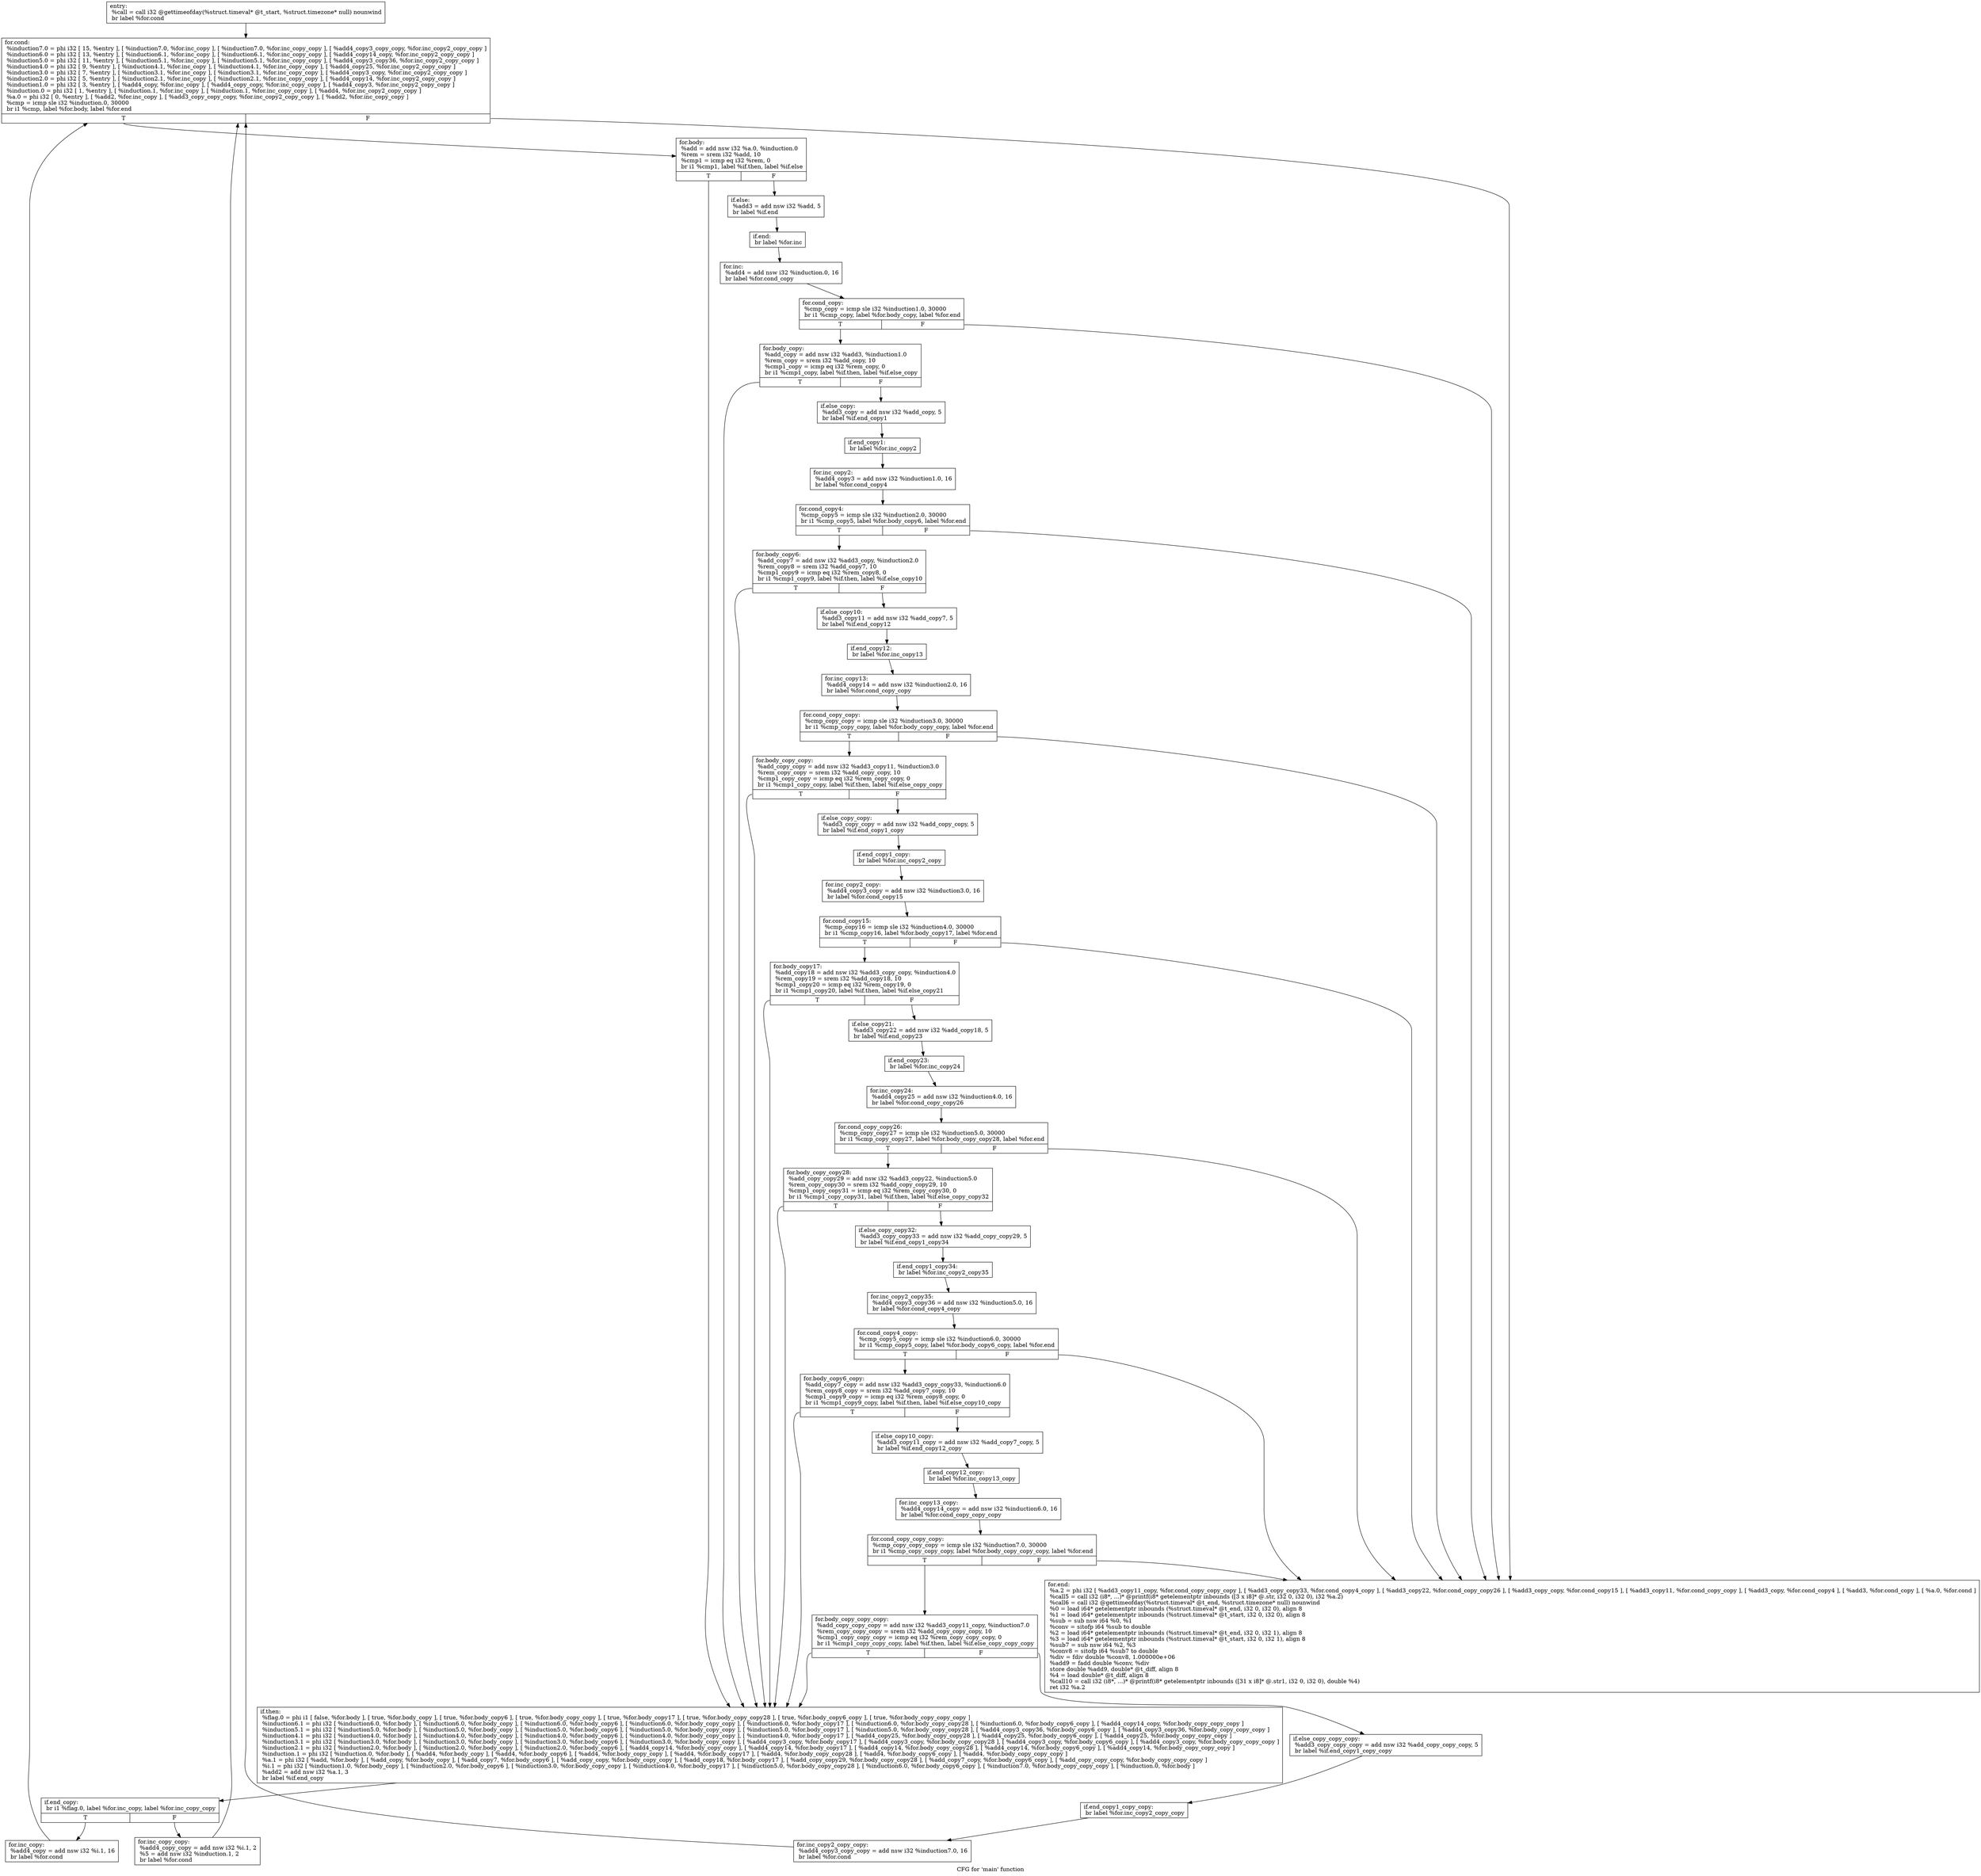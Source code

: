 digraph "CFG for 'main' function" {
	label="CFG for 'main' function";

	Node0x254d750 [shape=record,label="{entry:\l  %call = call i32 @gettimeofday(%struct.timeval* @t_start, %struct.timezone* null) nounwind\l  br label %for.cond\l}"];
	Node0x254d750 -> Node0x254d7b0;
	Node0x254d7b0 [shape=record,label="{for.cond:                                         \l  %induction7.0 = phi i32 [ 15, %entry ], [ %induction7.0, %for.inc_copy ], [ %induction7.0, %for.inc_copy_copy ], [ %add4_copy3_copy_copy, %for.inc_copy2_copy_copy ]\l  %induction6.0 = phi i32 [ 13, %entry ], [ %induction6.1, %for.inc_copy ], [ %induction6.1, %for.inc_copy_copy ], [ %add4_copy14_copy, %for.inc_copy2_copy_copy ]\l  %induction5.0 = phi i32 [ 11, %entry ], [ %induction5.1, %for.inc_copy ], [ %induction5.1, %for.inc_copy_copy ], [ %add4_copy3_copy36, %for.inc_copy2_copy_copy ]\l  %induction4.0 = phi i32 [ 9, %entry ], [ %induction4.1, %for.inc_copy ], [ %induction4.1, %for.inc_copy_copy ], [ %add4_copy25, %for.inc_copy2_copy_copy ]\l  %induction3.0 = phi i32 [ 7, %entry ], [ %induction3.1, %for.inc_copy ], [ %induction3.1, %for.inc_copy_copy ], [ %add4_copy3_copy, %for.inc_copy2_copy_copy ]\l  %induction2.0 = phi i32 [ 5, %entry ], [ %induction2.1, %for.inc_copy ], [ %induction2.1, %for.inc_copy_copy ], [ %add4_copy14, %for.inc_copy2_copy_copy ]\l  %induction1.0 = phi i32 [ 3, %entry ], [ %add4_copy, %for.inc_copy ], [ %add4_copy_copy, %for.inc_copy_copy ], [ %add4_copy3, %for.inc_copy2_copy_copy ]\l  %induction.0 = phi i32 [ 1, %entry ], [ %induction.1, %for.inc_copy ], [ %induction.1, %for.inc_copy_copy ], [ %add4, %for.inc_copy2_copy_copy ]\l  %a.0 = phi i32 [ 0, %entry ], [ %add2, %for.inc_copy ], [ %add3_copy_copy_copy, %for.inc_copy2_copy_copy ], [ %add2, %for.inc_copy_copy ]\l  %cmp = icmp sle i32 %induction.0, 30000\l  br i1 %cmp, label %for.body, label %for.end\l|{<s0>T|<s1>F}}"];
	Node0x254d7b0:s0 -> Node0x254e760;
	Node0x254d7b0:s1 -> Node0x254a8e0;
	Node0x254e760 [shape=record,label="{for.body:                                         \l  %add = add nsw i32 %a.0, %induction.0\l  %rem = srem i32 %add, 10\l  %cmp1 = icmp eq i32 %rem, 0\l  br i1 %cmp1, label %if.then, label %if.else\l|{<s0>T|<s1>F}}"];
	Node0x254e760:s0 -> Node0x254e7c0;
	Node0x254e760:s1 -> Node0x254a7c0;
	Node0x254e7c0 [shape=record,label="{if.then:                                          \l  %flag.0 = phi i1 [ false, %for.body ], [ true, %for.body_copy ], [ true, %for.body_copy6 ], [ true, %for.body_copy_copy ], [ true, %for.body_copy17 ], [ true, %for.body_copy_copy28 ], [ true, %for.body_copy6_copy ], [ true, %for.body_copy_copy_copy ]\l  %induction6.1 = phi i32 [ %induction6.0, %for.body ], [ %induction6.0, %for.body_copy ], [ %induction6.0, %for.body_copy6 ], [ %induction6.0, %for.body_copy_copy ], [ %induction6.0, %for.body_copy17 ], [ %induction6.0, %for.body_copy_copy28 ], [ %induction6.0, %for.body_copy6_copy ], [ %add4_copy14_copy, %for.body_copy_copy_copy ]\l  %induction5.1 = phi i32 [ %induction5.0, %for.body ], [ %induction5.0, %for.body_copy ], [ %induction5.0, %for.body_copy6 ], [ %induction5.0, %for.body_copy_copy ], [ %induction5.0, %for.body_copy17 ], [ %induction5.0, %for.body_copy_copy28 ], [ %add4_copy3_copy36, %for.body_copy6_copy ], [ %add4_copy3_copy36, %for.body_copy_copy_copy ]\l  %induction4.1 = phi i32 [ %induction4.0, %for.body ], [ %induction4.0, %for.body_copy ], [ %induction4.0, %for.body_copy6 ], [ %induction4.0, %for.body_copy_copy ], [ %induction4.0, %for.body_copy17 ], [ %add4_copy25, %for.body_copy_copy28 ], [ %add4_copy25, %for.body_copy6_copy ], [ %add4_copy25, %for.body_copy_copy_copy ]\l  %induction3.1 = phi i32 [ %induction3.0, %for.body ], [ %induction3.0, %for.body_copy ], [ %induction3.0, %for.body_copy6 ], [ %induction3.0, %for.body_copy_copy ], [ %add4_copy3_copy, %for.body_copy17 ], [ %add4_copy3_copy, %for.body_copy_copy28 ], [ %add4_copy3_copy, %for.body_copy6_copy ], [ %add4_copy3_copy, %for.body_copy_copy_copy ]\l  %induction2.1 = phi i32 [ %induction2.0, %for.body ], [ %induction2.0, %for.body_copy ], [ %induction2.0, %for.body_copy6 ], [ %add4_copy14, %for.body_copy_copy ], [ %add4_copy14, %for.body_copy17 ], [ %add4_copy14, %for.body_copy_copy28 ], [ %add4_copy14, %for.body_copy6_copy ], [ %add4_copy14, %for.body_copy_copy_copy ]\l  %induction.1 = phi i32 [ %induction.0, %for.body ], [ %add4, %for.body_copy ], [ %add4, %for.body_copy6 ], [ %add4, %for.body_copy_copy ], [ %add4, %for.body_copy17 ], [ %add4, %for.body_copy_copy28 ], [ %add4, %for.body_copy6_copy ], [ %add4, %for.body_copy_copy_copy ]\l  %a.1 = phi i32 [ %add, %for.body ], [ %add_copy, %for.body_copy ], [ %add_copy7, %for.body_copy6 ], [ %add_copy_copy, %for.body_copy_copy ], [ %add_copy18, %for.body_copy17 ], [ %add_copy_copy29, %for.body_copy_copy28 ], [ %add_copy7_copy, %for.body_copy6_copy ], [ %add_copy_copy_copy, %for.body_copy_copy_copy ]\l  %i.1 = phi i32 [ %induction1.0, %for.body_copy ], [ %induction2.0, %for.body_copy6 ], [ %induction3.0, %for.body_copy_copy ], [ %induction4.0, %for.body_copy17 ], [ %induction5.0, %for.body_copy_copy28 ], [ %induction6.0, %for.body_copy6_copy ], [ %induction7.0, %for.body_copy_copy_copy ], [ %induction.0, %for.body ]\l  %add2 = add nsw i32 %a.1, 3\l  br label %if.end_copy\l}"];
	Node0x254e7c0 -> Node0x254a940;
	Node0x254a7c0 [shape=record,label="{if.else:                                          \l  %add3 = add nsw i32 %add, 5\l  br label %if.end\l}"];
	Node0x254a7c0 -> Node0x254a820;
	Node0x254a820 [shape=record,label="{if.end:                                           \l  br label %for.inc\l}"];
	Node0x254a820 -> Node0x254a880;
	Node0x254a880 [shape=record,label="{for.inc:                                          \l  %add4 = add nsw i32 %induction.0, 16\l  br label %for.cond_copy\l}"];
	Node0x254a880 -> Node0x254aa00;
	Node0x254a8e0 [shape=record,label="{for.end:                                          \l  %a.2 = phi i32 [ %add3_copy11_copy, %for.cond_copy_copy_copy ], [ %add3_copy_copy33, %for.cond_copy4_copy ], [ %add3_copy22, %for.cond_copy_copy26 ], [ %add3_copy_copy, %for.cond_copy15 ], [ %add3_copy11, %for.cond_copy_copy ], [ %add3_copy, %for.cond_copy4 ], [ %add3, %for.cond_copy ], [ %a.0, %for.cond ]\l  %call5 = call i32 (i8*, ...)* @printf(i8* getelementptr inbounds ([3 x i8]* @.str, i32 0, i32 0), i32 %a.2)\l  %call6 = call i32 @gettimeofday(%struct.timeval* @t_end, %struct.timezone* null) nounwind\l  %0 = load i64* getelementptr inbounds (%struct.timeval* @t_end, i32 0, i32 0), align 8\l  %1 = load i64* getelementptr inbounds (%struct.timeval* @t_start, i32 0, i32 0), align 8\l  %sub = sub nsw i64 %0, %1\l  %conv = sitofp i64 %sub to double\l  %2 = load i64* getelementptr inbounds (%struct.timeval* @t_end, i32 0, i32 1), align 8\l  %3 = load i64* getelementptr inbounds (%struct.timeval* @t_start, i32 0, i32 1), align 8\l  %sub7 = sub nsw i64 %2, %3\l  %conv8 = sitofp i64 %sub7 to double\l  %div = fdiv double %conv8, 1.000000e+06\l  %add9 = fadd double %conv, %div\l  store double %add9, double* @t_diff, align 8\l  %4 = load double* @t_diff, align 8\l  %call10 = call i32 (i8*, ...)* @printf(i8* getelementptr inbounds ([31 x i8]* @.str1, i32 0, i32 0), double %4)\l  ret i32 %a.2\l}"];
	Node0x254a940 [shape=record,label="{if.end_copy:                                      \l  br i1 %flag.0, label %for.inc_copy, label %for.inc_copy_copy\l|{<s0>T|<s1>F}}"];
	Node0x254a940:s0 -> Node0x254a9a0;
	Node0x254a940:s1 -> Node0x254fdd0;
	Node0x254a9a0 [shape=record,label="{for.inc_copy:                                     \l  %add4_copy = add nsw i32 %i.1, 16\l  br label %for.cond\l}"];
	Node0x254a9a0 -> Node0x254d7b0;
	Node0x254aa00 [shape=record,label="{for.cond_copy:                                    \l  %cmp_copy = icmp sle i32 %induction1.0, 30000\l  br i1 %cmp_copy, label %for.body_copy, label %for.end\l|{<s0>T|<s1>F}}"];
	Node0x254aa00:s0 -> Node0x254aa60;
	Node0x254aa00:s1 -> Node0x254a8e0;
	Node0x254aa60 [shape=record,label="{for.body_copy:                                    \l  %add_copy = add nsw i32 %add3, %induction1.0\l  %rem_copy = srem i32 %add_copy, 10\l  %cmp1_copy = icmp eq i32 %rem_copy, 0\l  br i1 %cmp1_copy, label %if.then, label %if.else_copy\l|{<s0>T|<s1>F}}"];
	Node0x254aa60:s0 -> Node0x254e7c0;
	Node0x254aa60:s1 -> Node0x254aac0;
	Node0x254aac0 [shape=record,label="{if.else_copy:                                     \l  %add3_copy = add nsw i32 %add_copy, 5\l  br label %if.end_copy1\l}"];
	Node0x254aac0 -> Node0x254ab20;
	Node0x254ab20 [shape=record,label="{if.end_copy1:                                     \l  br label %for.inc_copy2\l}"];
	Node0x254ab20 -> Node0x254ab80;
	Node0x254ab80 [shape=record,label="{for.inc_copy2:                                    \l  %add4_copy3 = add nsw i32 %induction1.0, 16\l  br label %for.cond_copy4\l}"];
	Node0x254ab80 -> Node0x254abe0;
	Node0x254abe0 [shape=record,label="{for.cond_copy4:                                   \l  %cmp_copy5 = icmp sle i32 %induction2.0, 30000\l  br i1 %cmp_copy5, label %for.body_copy6, label %for.end\l|{<s0>T|<s1>F}}"];
	Node0x254abe0:s0 -> Node0x254ac40;
	Node0x254abe0:s1 -> Node0x254a8e0;
	Node0x254ac40 [shape=record,label="{for.body_copy6:                                   \l  %add_copy7 = add nsw i32 %add3_copy, %induction2.0\l  %rem_copy8 = srem i32 %add_copy7, 10\l  %cmp1_copy9 = icmp eq i32 %rem_copy8, 0\l  br i1 %cmp1_copy9, label %if.then, label %if.else_copy10\l|{<s0>T|<s1>F}}"];
	Node0x254ac40:s0 -> Node0x254e7c0;
	Node0x254ac40:s1 -> Node0x254aca0;
	Node0x254aca0 [shape=record,label="{if.else_copy10:                                   \l  %add3_copy11 = add nsw i32 %add_copy7, 5\l  br label %if.end_copy12\l}"];
	Node0x254aca0 -> Node0x254ad00;
	Node0x254ad00 [shape=record,label="{if.end_copy12:                                    \l  br label %for.inc_copy13\l}"];
	Node0x254ad00 -> Node0x254ad60;
	Node0x254ad60 [shape=record,label="{for.inc_copy13:                                   \l  %add4_copy14 = add nsw i32 %induction2.0, 16\l  br label %for.cond_copy_copy\l}"];
	Node0x254ad60 -> Node0x254adc0;
	Node0x254adc0 [shape=record,label="{for.cond_copy_copy:                               \l  %cmp_copy_copy = icmp sle i32 %induction3.0, 30000\l  br i1 %cmp_copy_copy, label %for.body_copy_copy, label %for.end\l|{<s0>T|<s1>F}}"];
	Node0x254adc0:s0 -> Node0x254ae20;
	Node0x254adc0:s1 -> Node0x254a8e0;
	Node0x254ae20 [shape=record,label="{for.body_copy_copy:                               \l  %add_copy_copy = add nsw i32 %add3_copy11, %induction3.0\l  %rem_copy_copy = srem i32 %add_copy_copy, 10\l  %cmp1_copy_copy = icmp eq i32 %rem_copy_copy, 0\l  br i1 %cmp1_copy_copy, label %if.then, label %if.else_copy_copy\l|{<s0>T|<s1>F}}"];
	Node0x254ae20:s0 -> Node0x254e7c0;
	Node0x254ae20:s1 -> Node0x254ae80;
	Node0x254ae80 [shape=record,label="{if.else_copy_copy:                                \l  %add3_copy_copy = add nsw i32 %add_copy_copy, 5\l  br label %if.end_copy1_copy\l}"];
	Node0x254ae80 -> Node0x254aee0;
	Node0x254aee0 [shape=record,label="{if.end_copy1_copy:                                \l  br label %for.inc_copy2_copy\l}"];
	Node0x254aee0 -> Node0x254af40;
	Node0x254af40 [shape=record,label="{for.inc_copy2_copy:                               \l  %add4_copy3_copy = add nsw i32 %induction3.0, 16\l  br label %for.cond_copy15\l}"];
	Node0x254af40 -> Node0x254afa0;
	Node0x254afa0 [shape=record,label="{for.cond_copy15:                                  \l  %cmp_copy16 = icmp sle i32 %induction4.0, 30000\l  br i1 %cmp_copy16, label %for.body_copy17, label %for.end\l|{<s0>T|<s1>F}}"];
	Node0x254afa0:s0 -> Node0x254f6b0;
	Node0x254afa0:s1 -> Node0x254a8e0;
	Node0x254f6b0 [shape=record,label="{for.body_copy17:                                  \l  %add_copy18 = add nsw i32 %add3_copy_copy, %induction4.0\l  %rem_copy19 = srem i32 %add_copy18, 10\l  %cmp1_copy20 = icmp eq i32 %rem_copy19, 0\l  br i1 %cmp1_copy20, label %if.then, label %if.else_copy21\l|{<s0>T|<s1>F}}"];
	Node0x254f6b0:s0 -> Node0x254e7c0;
	Node0x254f6b0:s1 -> Node0x254f710;
	Node0x254f710 [shape=record,label="{if.else_copy21:                                   \l  %add3_copy22 = add nsw i32 %add_copy18, 5\l  br label %if.end_copy23\l}"];
	Node0x254f710 -> Node0x254f770;
	Node0x254f770 [shape=record,label="{if.end_copy23:                                    \l  br label %for.inc_copy24\l}"];
	Node0x254f770 -> Node0x254f7d0;
	Node0x254f7d0 [shape=record,label="{for.inc_copy24:                                   \l  %add4_copy25 = add nsw i32 %induction4.0, 16\l  br label %for.cond_copy_copy26\l}"];
	Node0x254f7d0 -> Node0x254f830;
	Node0x254f830 [shape=record,label="{for.cond_copy_copy26:                             \l  %cmp_copy_copy27 = icmp sle i32 %induction5.0, 30000\l  br i1 %cmp_copy_copy27, label %for.body_copy_copy28, label %for.end\l|{<s0>T|<s1>F}}"];
	Node0x254f830:s0 -> Node0x254f890;
	Node0x254f830:s1 -> Node0x254a8e0;
	Node0x254f890 [shape=record,label="{for.body_copy_copy28:                             \l  %add_copy_copy29 = add nsw i32 %add3_copy22, %induction5.0\l  %rem_copy_copy30 = srem i32 %add_copy_copy29, 10\l  %cmp1_copy_copy31 = icmp eq i32 %rem_copy_copy30, 0\l  br i1 %cmp1_copy_copy31, label %if.then, label %if.else_copy_copy32\l|{<s0>T|<s1>F}}"];
	Node0x254f890:s0 -> Node0x254e7c0;
	Node0x254f890:s1 -> Node0x254f8f0;
	Node0x254f8f0 [shape=record,label="{if.else_copy_copy32:                              \l  %add3_copy_copy33 = add nsw i32 %add_copy_copy29, 5\l  br label %if.end_copy1_copy34\l}"];
	Node0x254f8f0 -> Node0x254f950;
	Node0x254f950 [shape=record,label="{if.end_copy1_copy34:                              \l  br label %for.inc_copy2_copy35\l}"];
	Node0x254f950 -> Node0x254f9b0;
	Node0x254f9b0 [shape=record,label="{for.inc_copy2_copy35:                             \l  %add4_copy3_copy36 = add nsw i32 %induction5.0, 16\l  br label %for.cond_copy4_copy\l}"];
	Node0x254f9b0 -> Node0x254fa10;
	Node0x254fa10 [shape=record,label="{for.cond_copy4_copy:                              \l  %cmp_copy5_copy = icmp sle i32 %induction6.0, 30000\l  br i1 %cmp_copy5_copy, label %for.body_copy6_copy, label %for.end\l|{<s0>T|<s1>F}}"];
	Node0x254fa10:s0 -> Node0x254fa70;
	Node0x254fa10:s1 -> Node0x254a8e0;
	Node0x254fa70 [shape=record,label="{for.body_copy6_copy:                              \l  %add_copy7_copy = add nsw i32 %add3_copy_copy33, %induction6.0\l  %rem_copy8_copy = srem i32 %add_copy7_copy, 10\l  %cmp1_copy9_copy = icmp eq i32 %rem_copy8_copy, 0\l  br i1 %cmp1_copy9_copy, label %if.then, label %if.else_copy10_copy\l|{<s0>T|<s1>F}}"];
	Node0x254fa70:s0 -> Node0x254e7c0;
	Node0x254fa70:s1 -> Node0x254fad0;
	Node0x254fad0 [shape=record,label="{if.else_copy10_copy:                              \l  %add3_copy11_copy = add nsw i32 %add_copy7_copy, 5\l  br label %if.end_copy12_copy\l}"];
	Node0x254fad0 -> Node0x254fb30;
	Node0x254fb30 [shape=record,label="{if.end_copy12_copy:                               \l  br label %for.inc_copy13_copy\l}"];
	Node0x254fb30 -> Node0x254fb90;
	Node0x254fb90 [shape=record,label="{for.inc_copy13_copy:                              \l  %add4_copy14_copy = add nsw i32 %induction6.0, 16\l  br label %for.cond_copy_copy_copy\l}"];
	Node0x254fb90 -> Node0x254fbf0;
	Node0x254fbf0 [shape=record,label="{for.cond_copy_copy_copy:                          \l  %cmp_copy_copy_copy = icmp sle i32 %induction7.0, 30000\l  br i1 %cmp_copy_copy_copy, label %for.body_copy_copy_copy, label %for.end\l|{<s0>T|<s1>F}}"];
	Node0x254fbf0:s0 -> Node0x254fc50;
	Node0x254fbf0:s1 -> Node0x254a8e0;
	Node0x254fc50 [shape=record,label="{for.body_copy_copy_copy:                          \l  %add_copy_copy_copy = add nsw i32 %add3_copy11_copy, %induction7.0\l  %rem_copy_copy_copy = srem i32 %add_copy_copy_copy, 10\l  %cmp1_copy_copy_copy = icmp eq i32 %rem_copy_copy_copy, 0\l  br i1 %cmp1_copy_copy_copy, label %if.then, label %if.else_copy_copy_copy\l|{<s0>T|<s1>F}}"];
	Node0x254fc50:s0 -> Node0x254e7c0;
	Node0x254fc50:s1 -> Node0x254fcb0;
	Node0x254fcb0 [shape=record,label="{if.else_copy_copy_copy:                           \l  %add3_copy_copy_copy = add nsw i32 %add_copy_copy_copy, 5\l  br label %if.end_copy1_copy_copy\l}"];
	Node0x254fcb0 -> Node0x254fd10;
	Node0x254fd10 [shape=record,label="{if.end_copy1_copy_copy:                           \l  br label %for.inc_copy2_copy_copy\l}"];
	Node0x254fd10 -> Node0x254fd70;
	Node0x254fd70 [shape=record,label="{for.inc_copy2_copy_copy:                          \l  %add4_copy3_copy_copy = add nsw i32 %induction7.0, 16\l  br label %for.cond\l}"];
	Node0x254fd70 -> Node0x254d7b0;
	Node0x254fdd0 [shape=record,label="{for.inc_copy_copy:                                \l  %add4_copy_copy = add nsw i32 %i.1, 2\l  %5 = add nsw i32 %induction.1, 2\l  br label %for.cond\l}"];
	Node0x254fdd0 -> Node0x254d7b0;
}
